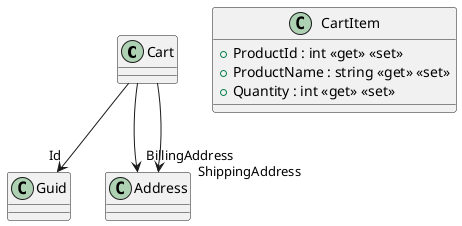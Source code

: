 @startuml
class Cart {
}
class CartItem {
    + ProductId : int <<get>> <<set>>
    + ProductName : string <<get>> <<set>>
    + Quantity : int <<get>> <<set>>
}
Cart --> "Id" Guid
Cart --> "BillingAddress" Address
Cart --> "ShippingAddress" Address
@enduml

